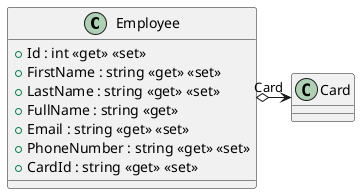 @startuml
class Employee {
    + Id : int <<get>> <<set>>
    + FirstName : string <<get>> <<set>>
    + LastName : string <<get>> <<set>>
    + FullName : string <<get>>
    + Email : string <<get>> <<set>>
    + PhoneNumber : string <<get>> <<set>>
    + CardId : string <<get>> <<set>>
}
Employee o-> "Card" Card
@enduml
